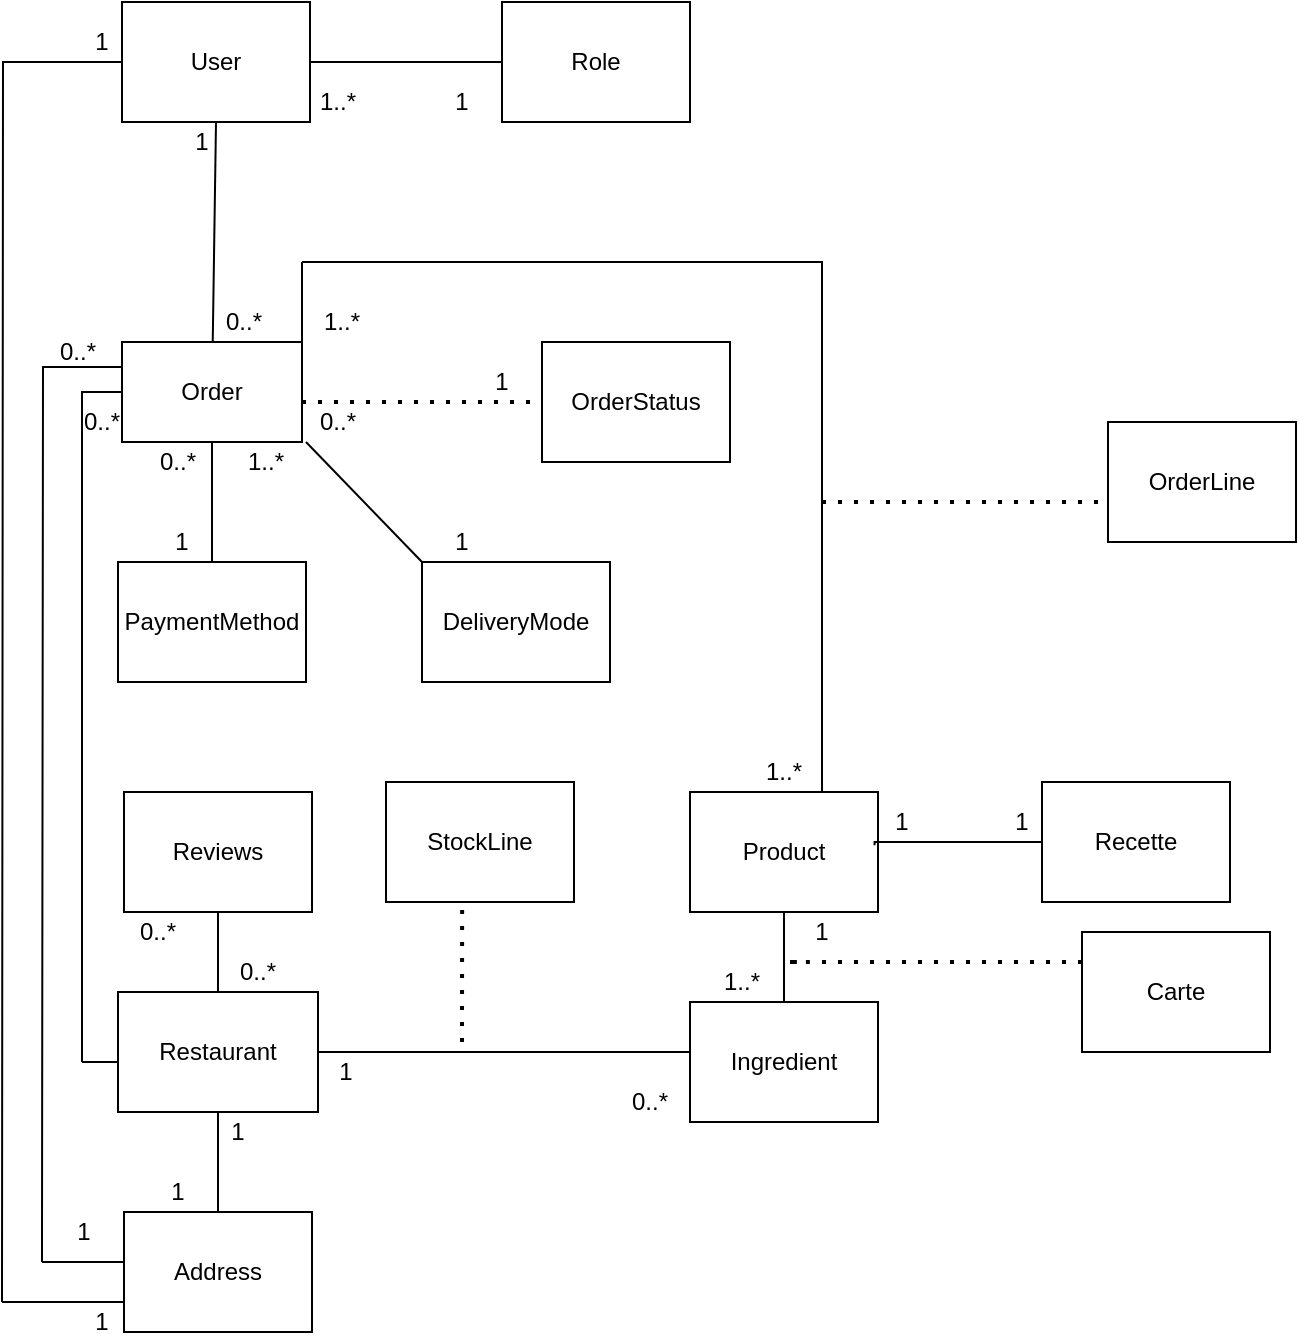 <mxfile version="13.7.9" type="device"><diagram id="C5RBs43oDa-KdzZeNtuy" name="diagram_class"><mxGraphModel dx="835" dy="853" grid="1" gridSize="10" guides="1" tooltips="1" connect="1" arrows="1" fold="1" page="1" pageScale="1" pageWidth="827" pageHeight="1169" math="0" shadow="0"><root><mxCell id="WIyWlLk6GJQsqaUBKTNV-0"/><mxCell id="WIyWlLk6GJQsqaUBKTNV-1" parent="WIyWlLk6GJQsqaUBKTNV-0"/><mxCell id="MqJ2paSYURDr6kIqOZ7u-1" value="Ingredient" style="rounded=0;whiteSpace=wrap;html=1;" parent="WIyWlLk6GJQsqaUBKTNV-1" vertex="1"><mxGeometry x="424" y="550" width="94" height="60" as="geometry"/></mxCell><mxCell id="FE85Yk6L3QSCfBWasc5i-10" style="edgeStyle=orthogonalEdgeStyle;rounded=0;orthogonalLoop=1;jettySize=auto;html=1;exitX=0;exitY=0.25;exitDx=0;exitDy=0;endArrow=none;endFill=0;strokeColor=#000000;" edge="1" parent="WIyWlLk6GJQsqaUBKTNV-1"><mxGeometry relative="1" as="geometry"><mxPoint x="100" y="680" as="targetPoint"/><mxPoint x="163" y="680.0" as="sourcePoint"/></mxGeometry></mxCell><mxCell id="FE85Yk6L3QSCfBWasc5i-20" style="edgeStyle=orthogonalEdgeStyle;rounded=0;orthogonalLoop=1;jettySize=auto;html=1;exitX=0;exitY=0.75;exitDx=0;exitDy=0;endArrow=none;endFill=0;strokeColor=#000000;" edge="1" parent="WIyWlLk6GJQsqaUBKTNV-1" source="MqJ2paSYURDr6kIqOZ7u-2"><mxGeometry relative="1" as="geometry"><mxPoint x="80" y="700" as="targetPoint"/></mxGeometry></mxCell><mxCell id="MqJ2paSYURDr6kIqOZ7u-2" value="Address" style="rounded=0;whiteSpace=wrap;html=1;" parent="WIyWlLk6GJQsqaUBKTNV-1" vertex="1"><mxGeometry x="141" y="655" width="94" height="60" as="geometry"/></mxCell><mxCell id="FE85Yk6L3QSCfBWasc5i-9" style="edgeStyle=orthogonalEdgeStyle;rounded=0;orthogonalLoop=1;jettySize=auto;html=1;exitX=0;exitY=0.5;exitDx=0;exitDy=0;endArrow=none;endFill=0;strokeColor=#000000;" edge="1" parent="WIyWlLk6GJQsqaUBKTNV-1" source="MqJ2paSYURDr6kIqOZ7u-3"><mxGeometry relative="1" as="geometry"><mxPoint x="120" y="580" as="targetPoint"/><Array as="points"><mxPoint x="138" y="580"/></Array></mxGeometry></mxCell><mxCell id="FE85Yk6L3QSCfBWasc5i-14" style="edgeStyle=orthogonalEdgeStyle;rounded=0;orthogonalLoop=1;jettySize=auto;html=1;exitX=1;exitY=0.5;exitDx=0;exitDy=0;entryX=0;entryY=0.5;entryDx=0;entryDy=0;endArrow=none;endFill=0;strokeColor=#000000;" edge="1" parent="WIyWlLk6GJQsqaUBKTNV-1" source="MqJ2paSYURDr6kIqOZ7u-3" target="MqJ2paSYURDr6kIqOZ7u-1"><mxGeometry relative="1" as="geometry"><Array as="points"><mxPoint x="424" y="575"/></Array></mxGeometry></mxCell><mxCell id="MqJ2paSYURDr6kIqOZ7u-3" value="Restaurant&lt;br&gt;" style="rounded=0;whiteSpace=wrap;html=1;" parent="WIyWlLk6GJQsqaUBKTNV-1" vertex="1"><mxGeometry x="138" y="545" width="100" height="60" as="geometry"/></mxCell><mxCell id="FE85Yk6L3QSCfBWasc5i-8" style="edgeStyle=orthogonalEdgeStyle;rounded=0;orthogonalLoop=1;jettySize=auto;html=1;exitX=0;exitY=0.5;exitDx=0;exitDy=0;endArrow=none;endFill=0;strokeColor=#000000;" edge="1" parent="WIyWlLk6GJQsqaUBKTNV-1" source="MqJ2paSYURDr6kIqOZ7u-5"><mxGeometry relative="1" as="geometry"><mxPoint x="120" y="580" as="targetPoint"/></mxGeometry></mxCell><mxCell id="FE85Yk6L3QSCfBWasc5i-11" style="edgeStyle=orthogonalEdgeStyle;rounded=0;orthogonalLoop=1;jettySize=auto;html=1;exitX=0;exitY=0.25;exitDx=0;exitDy=0;endArrow=none;endFill=0;strokeColor=#000000;" edge="1" parent="WIyWlLk6GJQsqaUBKTNV-1" source="MqJ2paSYURDr6kIqOZ7u-5"><mxGeometry relative="1" as="geometry"><mxPoint x="100" y="670" as="targetPoint"/></mxGeometry></mxCell><mxCell id="MqJ2paSYURDr6kIqOZ7u-5" value="Order" style="rounded=0;whiteSpace=wrap;html=1;" parent="WIyWlLk6GJQsqaUBKTNV-1" vertex="1"><mxGeometry x="140" y="220" width="90" height="50" as="geometry"/></mxCell><mxCell id="MqJ2paSYURDr6kIqOZ7u-6" value="OrderStatus" style="rounded=0;whiteSpace=wrap;html=1;" parent="WIyWlLk6GJQsqaUBKTNV-1" vertex="1"><mxGeometry x="350" y="220" width="94" height="60" as="geometry"/></mxCell><mxCell id="MqJ2paSYURDr6kIqOZ7u-7" value="Role" style="rounded=0;whiteSpace=wrap;html=1;" parent="WIyWlLk6GJQsqaUBKTNV-1" vertex="1"><mxGeometry x="330" y="50" width="94" height="60" as="geometry"/></mxCell><mxCell id="FE85Yk6L3QSCfBWasc5i-21" style="edgeStyle=orthogonalEdgeStyle;rounded=0;orthogonalLoop=1;jettySize=auto;html=1;exitX=0.5;exitY=1;exitDx=0;exitDy=0;entryX=0.5;entryY=0;entryDx=0;entryDy=0;endArrow=none;endFill=0;strokeColor=#000000;" edge="1" parent="WIyWlLk6GJQsqaUBKTNV-1" source="MqJ2paSYURDr6kIqOZ7u-8" target="MqJ2paSYURDr6kIqOZ7u-1"><mxGeometry relative="1" as="geometry"/></mxCell><mxCell id="FE85Yk6L3QSCfBWasc5i-49" style="edgeStyle=orthogonalEdgeStyle;rounded=0;orthogonalLoop=1;jettySize=auto;html=1;exitX=0.5;exitY=0;exitDx=0;exitDy=0;endArrow=none;endFill=0;strokeColor=#000000;" edge="1" parent="WIyWlLk6GJQsqaUBKTNV-1" source="MqJ2paSYURDr6kIqOZ7u-8"><mxGeometry relative="1" as="geometry"><mxPoint x="230" y="180" as="targetPoint"/><Array as="points"><mxPoint x="490" y="445"/><mxPoint x="490" y="180"/></Array></mxGeometry></mxCell><mxCell id="MqJ2paSYURDr6kIqOZ7u-8" value="Product" style="rounded=0;whiteSpace=wrap;html=1;" parent="WIyWlLk6GJQsqaUBKTNV-1" vertex="1"><mxGeometry x="424" y="445" width="94" height="60" as="geometry"/></mxCell><mxCell id="MqJ2paSYURDr6kIqOZ7u-15" style="edgeStyle=orthogonalEdgeStyle;rounded=0;orthogonalLoop=1;jettySize=auto;html=1;exitX=1;exitY=0.5;exitDx=0;exitDy=0;entryX=0;entryY=0.5;entryDx=0;entryDy=0;endArrow=none;endFill=0;" parent="WIyWlLk6GJQsqaUBKTNV-1" source="MqJ2paSYURDr6kIqOZ7u-9" target="MqJ2paSYURDr6kIqOZ7u-7" edge="1"><mxGeometry relative="1" as="geometry"/></mxCell><mxCell id="FE85Yk6L3QSCfBWasc5i-6" style="edgeStyle=orthogonalEdgeStyle;rounded=0;orthogonalLoop=1;jettySize=auto;html=1;endArrow=none;endFill=0;exitX=0;exitY=0.5;exitDx=0;exitDy=0;" edge="1" parent="WIyWlLk6GJQsqaUBKTNV-1" source="MqJ2paSYURDr6kIqOZ7u-9"><mxGeometry relative="1" as="geometry"><mxPoint x="80" y="700" as="targetPoint"/></mxGeometry></mxCell><mxCell id="MqJ2paSYURDr6kIqOZ7u-9" value="User" style="rounded=0;whiteSpace=wrap;html=1;" parent="WIyWlLk6GJQsqaUBKTNV-1" vertex="1"><mxGeometry x="140" y="50" width="94" height="60" as="geometry"/></mxCell><mxCell id="MqJ2paSYURDr6kIqOZ7u-10" value="PaymentMethod" style="rounded=0;whiteSpace=wrap;html=1;" parent="WIyWlLk6GJQsqaUBKTNV-1" vertex="1"><mxGeometry x="138" y="330" width="94" height="60" as="geometry"/></mxCell><mxCell id="MqJ2paSYURDr6kIqOZ7u-11" value="Reviews" style="rounded=0;whiteSpace=wrap;html=1;" parent="WIyWlLk6GJQsqaUBKTNV-1" vertex="1"><mxGeometry x="141" y="445" width="94" height="60" as="geometry"/></mxCell><mxCell id="MqJ2paSYURDr6kIqOZ7u-12" value="Recette" style="rounded=0;whiteSpace=wrap;html=1;" parent="WIyWlLk6GJQsqaUBKTNV-1" vertex="1"><mxGeometry x="600" y="440" width="94" height="60" as="geometry"/></mxCell><mxCell id="MqJ2paSYURDr6kIqOZ7u-13" value="Carte" style="rounded=0;whiteSpace=wrap;html=1;" parent="WIyWlLk6GJQsqaUBKTNV-1" vertex="1"><mxGeometry x="620" y="515" width="94" height="60" as="geometry"/></mxCell><mxCell id="MqJ2paSYURDr6kIqOZ7u-20" value="" style="endArrow=none;html=1;strokeColor=#000000;exitX=0.5;exitY=1;exitDx=0;exitDy=0;" parent="WIyWlLk6GJQsqaUBKTNV-1" source="MqJ2paSYURDr6kIqOZ7u-3" target="MqJ2paSYURDr6kIqOZ7u-2" edge="1"><mxGeometry width="50" height="50" relative="1" as="geometry"><mxPoint x="318" y="445" as="sourcePoint"/><mxPoint x="368" y="395" as="targetPoint"/></mxGeometry></mxCell><mxCell id="MqJ2paSYURDr6kIqOZ7u-21" value="" style="endArrow=none;html=1;strokeColor=#000000;exitX=0.5;exitY=0;exitDx=0;exitDy=0;entryX=0.5;entryY=1;entryDx=0;entryDy=0;" parent="WIyWlLk6GJQsqaUBKTNV-1" source="MqJ2paSYURDr6kIqOZ7u-3" target="MqJ2paSYURDr6kIqOZ7u-11" edge="1"><mxGeometry width="50" height="50" relative="1" as="geometry"><mxPoint x="238" y="535" as="sourcePoint"/><mxPoint x="288" y="485" as="targetPoint"/></mxGeometry></mxCell><mxCell id="MqJ2paSYURDr6kIqOZ7u-22" value="" style="endArrow=none;html=1;strokeColor=#000000;entryX=0.5;entryY=1;entryDx=0;entryDy=0;" parent="WIyWlLk6GJQsqaUBKTNV-1" source="MqJ2paSYURDr6kIqOZ7u-5" target="MqJ2paSYURDr6kIqOZ7u-9" edge="1"><mxGeometry width="50" height="50" relative="1" as="geometry"><mxPoint x="370" y="290" as="sourcePoint"/><mxPoint x="420" y="240" as="targetPoint"/></mxGeometry></mxCell><mxCell id="MqJ2paSYURDr6kIqOZ7u-24" value="" style="endArrow=none;dashed=1;html=1;dashPattern=1 3;strokeWidth=2;entryX=0;entryY=0.5;entryDx=0;entryDy=0;" parent="WIyWlLk6GJQsqaUBKTNV-1" target="MqJ2paSYURDr6kIqOZ7u-6" edge="1"><mxGeometry width="50" height="50" relative="1" as="geometry"><mxPoint x="230" y="250" as="sourcePoint"/><mxPoint x="420" y="240" as="targetPoint"/></mxGeometry></mxCell><mxCell id="MqJ2paSYURDr6kIqOZ7u-25" value="" style="endArrow=none;html=1;strokeColor=#000000;exitX=0.5;exitY=1;exitDx=0;exitDy=0;entryX=0.5;entryY=0;entryDx=0;entryDy=0;" parent="WIyWlLk6GJQsqaUBKTNV-1" source="MqJ2paSYURDr6kIqOZ7u-5" target="MqJ2paSYURDr6kIqOZ7u-10" edge="1"><mxGeometry width="50" height="50" relative="1" as="geometry"><mxPoint x="370" y="290" as="sourcePoint"/><mxPoint x="420" y="240" as="targetPoint"/></mxGeometry></mxCell><mxCell id="MqJ2paSYURDr6kIqOZ7u-35" value="0..*" style="text;html=1;strokeColor=none;fillColor=none;align=center;verticalAlign=middle;whiteSpace=wrap;rounded=0;" parent="WIyWlLk6GJQsqaUBKTNV-1" vertex="1"><mxGeometry x="228" y="250" width="40" height="20" as="geometry"/></mxCell><mxCell id="MqJ2paSYURDr6kIqOZ7u-37" value="1" style="text;html=1;strokeColor=none;fillColor=none;align=center;verticalAlign=middle;whiteSpace=wrap;rounded=0;" parent="WIyWlLk6GJQsqaUBKTNV-1" vertex="1"><mxGeometry x="178" y="605" width="40" height="20" as="geometry"/></mxCell><mxCell id="MqJ2paSYURDr6kIqOZ7u-38" value="1" style="text;html=1;strokeColor=none;fillColor=none;align=center;verticalAlign=middle;whiteSpace=wrap;rounded=0;" parent="WIyWlLk6GJQsqaUBKTNV-1" vertex="1"><mxGeometry x="148" y="635" width="40" height="20" as="geometry"/></mxCell><mxCell id="MqJ2paSYURDr6kIqOZ7u-39" value="0..*" style="text;html=1;strokeColor=none;fillColor=none;align=center;verticalAlign=middle;whiteSpace=wrap;rounded=0;" parent="WIyWlLk6GJQsqaUBKTNV-1" vertex="1"><mxGeometry x="138" y="505" width="40" height="20" as="geometry"/></mxCell><mxCell id="MqJ2paSYURDr6kIqOZ7u-40" value="0..*" style="text;html=1;strokeColor=none;fillColor=none;align=center;verticalAlign=middle;whiteSpace=wrap;rounded=0;" parent="WIyWlLk6GJQsqaUBKTNV-1" vertex="1"><mxGeometry x="188" y="525" width="40" height="20" as="geometry"/></mxCell><mxCell id="MqJ2paSYURDr6kIqOZ7u-46" value="1" style="text;html=1;strokeColor=none;fillColor=none;align=center;verticalAlign=middle;whiteSpace=wrap;rounded=0;" parent="WIyWlLk6GJQsqaUBKTNV-1" vertex="1"><mxGeometry x="150" y="310" width="40" height="20" as="geometry"/></mxCell><mxCell id="MqJ2paSYURDr6kIqOZ7u-47" value="1..*" style="text;html=1;strokeColor=none;fillColor=none;align=center;verticalAlign=middle;whiteSpace=wrap;rounded=0;" parent="WIyWlLk6GJQsqaUBKTNV-1" vertex="1"><mxGeometry x="228" y="90" width="40" height="20" as="geometry"/></mxCell><mxCell id="MqJ2paSYURDr6kIqOZ7u-48" value="1" style="text;html=1;strokeColor=none;fillColor=none;align=center;verticalAlign=middle;whiteSpace=wrap;rounded=0;" parent="WIyWlLk6GJQsqaUBKTNV-1" vertex="1"><mxGeometry x="290" y="90" width="40" height="20" as="geometry"/></mxCell><mxCell id="FE85Yk6L3QSCfBWasc5i-1" value="1" style="text;html=1;strokeColor=none;fillColor=none;align=center;verticalAlign=middle;whiteSpace=wrap;rounded=0;" vertex="1" parent="WIyWlLk6GJQsqaUBKTNV-1"><mxGeometry x="160" y="110" width="40" height="20" as="geometry"/></mxCell><mxCell id="FE85Yk6L3QSCfBWasc5i-2" value="0..*" style="text;html=1;strokeColor=none;fillColor=none;align=center;verticalAlign=middle;whiteSpace=wrap;rounded=0;" vertex="1" parent="WIyWlLk6GJQsqaUBKTNV-1"><mxGeometry x="181" y="200" width="40" height="20" as="geometry"/></mxCell><mxCell id="FE85Yk6L3QSCfBWasc5i-16" value="" style="endArrow=none;dashed=1;html=1;dashPattern=1 3;strokeWidth=2;exitX=0;exitY=0.25;exitDx=0;exitDy=0;" edge="1" parent="WIyWlLk6GJQsqaUBKTNV-1" source="MqJ2paSYURDr6kIqOZ7u-13"><mxGeometry width="50" height="50" relative="1" as="geometry"><mxPoint x="349" y="533" as="sourcePoint"/><mxPoint x="480" y="530" as="targetPoint"/><Array as="points"><mxPoint x="480" y="530"/><mxPoint x="470" y="530"/></Array></mxGeometry></mxCell><mxCell id="FE85Yk6L3QSCfBWasc5i-19" value="" style="endArrow=none;html=1;strokeColor=#000000;" edge="1" parent="WIyWlLk6GJQsqaUBKTNV-1"><mxGeometry width="50" height="50" relative="1" as="geometry"><mxPoint x="100" y="670" as="sourcePoint"/><mxPoint x="100" y="680" as="targetPoint"/></mxGeometry></mxCell><mxCell id="FE85Yk6L3QSCfBWasc5i-22" value="1" style="text;html=1;strokeColor=none;fillColor=none;align=center;verticalAlign=middle;whiteSpace=wrap;rounded=0;" vertex="1" parent="WIyWlLk6GJQsqaUBKTNV-1"><mxGeometry x="570" y="450" width="40" height="20" as="geometry"/></mxCell><mxCell id="FE85Yk6L3QSCfBWasc5i-23" value="1..*" style="text;html=1;strokeColor=none;fillColor=none;align=center;verticalAlign=middle;whiteSpace=wrap;rounded=0;" vertex="1" parent="WIyWlLk6GJQsqaUBKTNV-1"><mxGeometry x="430" y="530" width="40" height="20" as="geometry"/></mxCell><mxCell id="FE85Yk6L3QSCfBWasc5i-24" value="1" style="text;html=1;strokeColor=none;fillColor=none;align=center;verticalAlign=middle;whiteSpace=wrap;rounded=0;" vertex="1" parent="WIyWlLk6GJQsqaUBKTNV-1"><mxGeometry x="470" y="505" width="40" height="20" as="geometry"/></mxCell><mxCell id="FE85Yk6L3QSCfBWasc5i-42" style="edgeStyle=orthogonalEdgeStyle;rounded=0;orthogonalLoop=1;jettySize=auto;html=1;exitX=0.157;exitY=1.083;exitDx=0;exitDy=0;entryX=0;entryY=0.5;entryDx=0;entryDy=0;endArrow=none;endFill=0;strokeColor=#000000;exitPerimeter=0;" edge="1" parent="WIyWlLk6GJQsqaUBKTNV-1" source="FE85Yk6L3QSCfBWasc5i-25" target="MqJ2paSYURDr6kIqOZ7u-12"><mxGeometry relative="1" as="geometry"><Array as="points"><mxPoint x="516" y="470"/></Array></mxGeometry></mxCell><mxCell id="FE85Yk6L3QSCfBWasc5i-25" value="1" style="text;html=1;strokeColor=none;fillColor=none;align=center;verticalAlign=middle;whiteSpace=wrap;rounded=0;" vertex="1" parent="WIyWlLk6GJQsqaUBKTNV-1"><mxGeometry x="510" y="450" width="40" height="20" as="geometry"/></mxCell><mxCell id="FE85Yk6L3QSCfBWasc5i-26" value="1" style="text;html=1;strokeColor=none;fillColor=none;align=center;verticalAlign=middle;whiteSpace=wrap;rounded=0;" vertex="1" parent="WIyWlLk6GJQsqaUBKTNV-1"><mxGeometry x="110" y="700" width="40" height="20" as="geometry"/></mxCell><mxCell id="FE85Yk6L3QSCfBWasc5i-27" value="1" style="text;html=1;strokeColor=none;fillColor=none;align=center;verticalAlign=middle;whiteSpace=wrap;rounded=0;" vertex="1" parent="WIyWlLk6GJQsqaUBKTNV-1"><mxGeometry x="110" y="60" width="40" height="20" as="geometry"/></mxCell><mxCell id="FE85Yk6L3QSCfBWasc5i-29" value="1" style="text;html=1;strokeColor=none;fillColor=none;align=center;verticalAlign=middle;whiteSpace=wrap;rounded=0;" vertex="1" parent="WIyWlLk6GJQsqaUBKTNV-1"><mxGeometry x="101" y="655" width="40" height="20" as="geometry"/></mxCell><mxCell id="FE85Yk6L3QSCfBWasc5i-31" value="0..*" style="text;html=1;strokeColor=none;fillColor=none;align=center;verticalAlign=middle;whiteSpace=wrap;rounded=0;" vertex="1" parent="WIyWlLk6GJQsqaUBKTNV-1"><mxGeometry x="98" y="215" width="40" height="20" as="geometry"/></mxCell><mxCell id="FE85Yk6L3QSCfBWasc5i-32" value="1..*" style="text;html=1;strokeColor=none;fillColor=none;align=center;verticalAlign=middle;whiteSpace=wrap;rounded=0;" vertex="1" parent="WIyWlLk6GJQsqaUBKTNV-1"><mxGeometry x="192" y="270" width="40" height="20" as="geometry"/></mxCell><mxCell id="FE85Yk6L3QSCfBWasc5i-33" value="0..*" style="text;html=1;strokeColor=none;fillColor=none;align=center;verticalAlign=middle;whiteSpace=wrap;rounded=0;" vertex="1" parent="WIyWlLk6GJQsqaUBKTNV-1"><mxGeometry x="384" y="590" width="40" height="20" as="geometry"/></mxCell><mxCell id="FE85Yk6L3QSCfBWasc5i-35" value="0..*" style="text;html=1;strokeColor=none;fillColor=none;align=center;verticalAlign=middle;whiteSpace=wrap;rounded=0;" vertex="1" parent="WIyWlLk6GJQsqaUBKTNV-1"><mxGeometry x="110" y="250" width="40" height="20" as="geometry"/></mxCell><mxCell id="FE85Yk6L3QSCfBWasc5i-36" value="1" style="text;html=1;strokeColor=none;fillColor=none;align=center;verticalAlign=middle;whiteSpace=wrap;rounded=0;" vertex="1" parent="WIyWlLk6GJQsqaUBKTNV-1"><mxGeometry x="232" y="575" width="40" height="20" as="geometry"/></mxCell><mxCell id="FE85Yk6L3QSCfBWasc5i-38" value="1" style="text;html=1;strokeColor=none;fillColor=none;align=center;verticalAlign=middle;whiteSpace=wrap;rounded=0;" vertex="1" parent="WIyWlLk6GJQsqaUBKTNV-1"><mxGeometry x="310" y="230" width="40" height="20" as="geometry"/></mxCell><mxCell id="FE85Yk6L3QSCfBWasc5i-41" value="DeliveryMode" style="rounded=0;whiteSpace=wrap;html=1;" vertex="1" parent="WIyWlLk6GJQsqaUBKTNV-1"><mxGeometry x="290" y="330" width="94" height="60" as="geometry"/></mxCell><mxCell id="FE85Yk6L3QSCfBWasc5i-45" value="StockLine" style="rounded=0;whiteSpace=wrap;html=1;" vertex="1" parent="WIyWlLk6GJQsqaUBKTNV-1"><mxGeometry x="272" y="440" width="94" height="60" as="geometry"/></mxCell><mxCell id="FE85Yk6L3QSCfBWasc5i-48" value="" style="endArrow=none;dashed=1;html=1;dashPattern=1 3;strokeWidth=2;entryX=0.405;entryY=1.021;entryDx=0;entryDy=0;entryPerimeter=0;" edge="1" parent="WIyWlLk6GJQsqaUBKTNV-1" target="FE85Yk6L3QSCfBWasc5i-45"><mxGeometry width="50" height="50" relative="1" as="geometry"><mxPoint x="310" y="570" as="sourcePoint"/><mxPoint x="360" y="500" as="targetPoint"/></mxGeometry></mxCell><mxCell id="FE85Yk6L3QSCfBWasc5i-50" value="" style="endArrow=none;html=1;strokeColor=#000000;exitX=1;exitY=0;exitDx=0;exitDy=0;" edge="1" parent="WIyWlLk6GJQsqaUBKTNV-1" source="MqJ2paSYURDr6kIqOZ7u-5"><mxGeometry width="50" height="50" relative="1" as="geometry"><mxPoint x="350" y="440" as="sourcePoint"/><mxPoint x="230" y="180" as="targetPoint"/></mxGeometry></mxCell><mxCell id="FE85Yk6L3QSCfBWasc5i-52" value="OrderLine" style="rounded=0;whiteSpace=wrap;html=1;" vertex="1" parent="WIyWlLk6GJQsqaUBKTNV-1"><mxGeometry x="633" y="260" width="94" height="60" as="geometry"/></mxCell><mxCell id="FE85Yk6L3QSCfBWasc5i-53" value="" style="endArrow=none;dashed=1;html=1;dashPattern=1 3;strokeWidth=2;" edge="1" parent="WIyWlLk6GJQsqaUBKTNV-1"><mxGeometry width="50" height="50" relative="1" as="geometry"><mxPoint x="490" y="300" as="sourcePoint"/><mxPoint x="630" y="300" as="targetPoint"/></mxGeometry></mxCell><mxCell id="FE85Yk6L3QSCfBWasc5i-54" value="" style="endArrow=none;html=1;strokeColor=#000000;exitX=1;exitY=0;exitDx=0;exitDy=0;entryX=0;entryY=0;entryDx=0;entryDy=0;" edge="1" parent="WIyWlLk6GJQsqaUBKTNV-1" source="FE85Yk6L3QSCfBWasc5i-32" target="FE85Yk6L3QSCfBWasc5i-41"><mxGeometry width="50" height="50" relative="1" as="geometry"><mxPoint x="195" y="280" as="sourcePoint"/><mxPoint x="195" y="340" as="targetPoint"/></mxGeometry></mxCell><mxCell id="FE85Yk6L3QSCfBWasc5i-55" value="1" style="text;html=1;strokeColor=none;fillColor=none;align=center;verticalAlign=middle;whiteSpace=wrap;rounded=0;" vertex="1" parent="WIyWlLk6GJQsqaUBKTNV-1"><mxGeometry x="290" y="310" width="40" height="20" as="geometry"/></mxCell><mxCell id="FE85Yk6L3QSCfBWasc5i-56" value="0..*" style="text;html=1;strokeColor=none;fillColor=none;align=center;verticalAlign=middle;whiteSpace=wrap;rounded=0;" vertex="1" parent="WIyWlLk6GJQsqaUBKTNV-1"><mxGeometry x="148" y="270" width="40" height="20" as="geometry"/></mxCell><mxCell id="FE85Yk6L3QSCfBWasc5i-57" value="1..*" style="text;html=1;strokeColor=none;fillColor=none;align=center;verticalAlign=middle;whiteSpace=wrap;rounded=0;" vertex="1" parent="WIyWlLk6GJQsqaUBKTNV-1"><mxGeometry x="230" y="200" width="40" height="20" as="geometry"/></mxCell><mxCell id="FE85Yk6L3QSCfBWasc5i-58" value="1..*" style="text;html=1;strokeColor=none;fillColor=none;align=center;verticalAlign=middle;whiteSpace=wrap;rounded=0;" vertex="1" parent="WIyWlLk6GJQsqaUBKTNV-1"><mxGeometry x="451" y="425" width="40" height="20" as="geometry"/></mxCell></root></mxGraphModel></diagram></mxfile>
